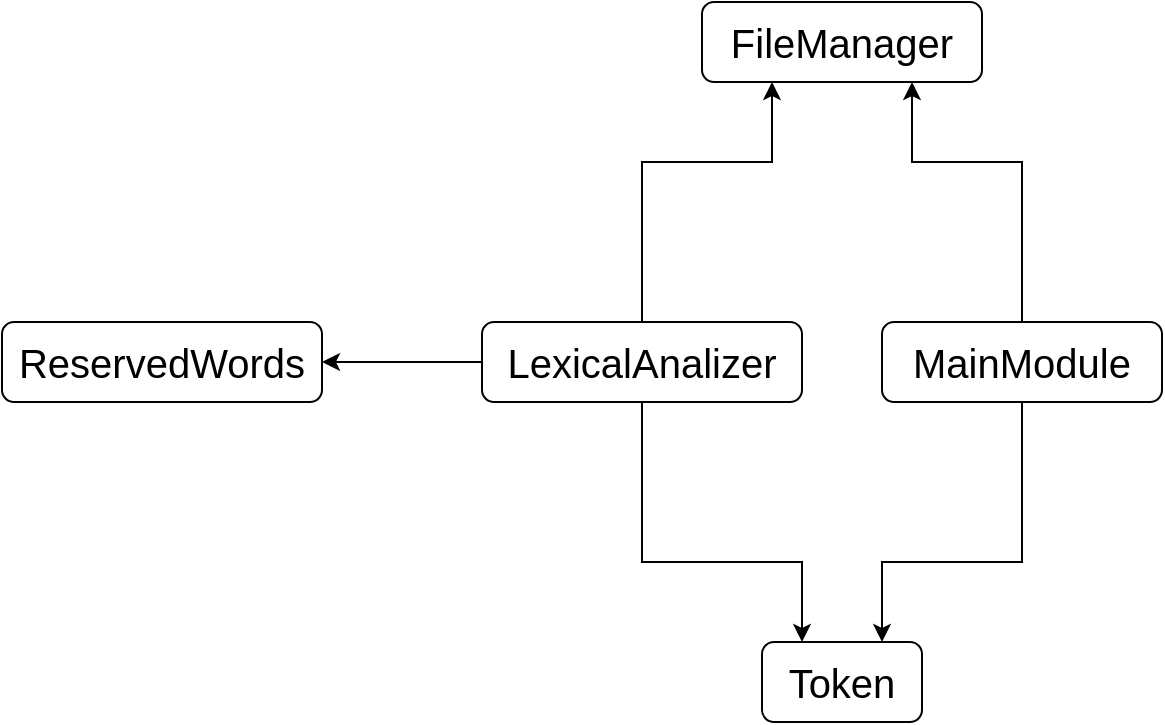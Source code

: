 <mxfile version="20.2.3" type="device"><diagram id="JPyv7Gp31r5-v8a4ra2v" name="Página-1"><mxGraphModel dx="1505" dy="931" grid="1" gridSize="10" guides="1" tooltips="1" connect="1" arrows="1" fold="1" page="1" pageScale="1" pageWidth="827" pageHeight="1169" math="0" shadow="0"><root><mxCell id="0"/><mxCell id="1" parent="0"/><mxCell id="K6XusGN2tXa1iuCb6UQw-1" value="FileManager" style="rounded=1;whiteSpace=wrap;html=1;fontSize=20;" vertex="1" parent="1"><mxGeometry x="430" y="440" width="140" height="40" as="geometry"/></mxCell><mxCell id="K6XusGN2tXa1iuCb6UQw-2" value="LexicalAnalizer" style="rounded=1;whiteSpace=wrap;html=1;fontSize=20;" vertex="1" parent="1"><mxGeometry x="320" y="600" width="160" height="40" as="geometry"/></mxCell><mxCell id="K6XusGN2tXa1iuCb6UQw-3" value="MainModule" style="rounded=1;whiteSpace=wrap;html=1;fontSize=20;" vertex="1" parent="1"><mxGeometry x="520" y="600" width="140" height="40" as="geometry"/></mxCell><mxCell id="K6XusGN2tXa1iuCb6UQw-4" value="ReservedWords" style="rounded=1;whiteSpace=wrap;html=1;fontSize=20;" vertex="1" parent="1"><mxGeometry x="80" y="600" width="160" height="40" as="geometry"/></mxCell><mxCell id="K6XusGN2tXa1iuCb6UQw-5" value="Token" style="rounded=1;whiteSpace=wrap;html=1;fontSize=20;" vertex="1" parent="1"><mxGeometry x="460" y="760" width="80" height="40" as="geometry"/></mxCell><mxCell id="K6XusGN2tXa1iuCb6UQw-6" value="" style="endArrow=classic;html=1;rounded=0;fontSize=20;entryX=0.75;entryY=0;entryDx=0;entryDy=0;exitX=0.5;exitY=1;exitDx=0;exitDy=0;" edge="1" parent="1" source="K6XusGN2tXa1iuCb6UQw-3" target="K6XusGN2tXa1iuCb6UQw-5"><mxGeometry width="50" height="50" relative="1" as="geometry"><mxPoint x="360" y="600" as="sourcePoint"/><mxPoint x="410" y="550" as="targetPoint"/><Array as="points"><mxPoint x="590" y="720"/><mxPoint x="520" y="720"/></Array></mxGeometry></mxCell><mxCell id="K6XusGN2tXa1iuCb6UQw-7" value="" style="endArrow=classic;html=1;rounded=0;fontSize=20;exitX=0.5;exitY=1;exitDx=0;exitDy=0;entryX=0.25;entryY=0;entryDx=0;entryDy=0;" edge="1" parent="1" source="K6XusGN2tXa1iuCb6UQw-2" target="K6XusGN2tXa1iuCb6UQw-5"><mxGeometry width="50" height="50" relative="1" as="geometry"><mxPoint x="360" y="600" as="sourcePoint"/><mxPoint x="410" y="550" as="targetPoint"/><Array as="points"><mxPoint x="400" y="720"/><mxPoint x="480" y="720"/></Array></mxGeometry></mxCell><mxCell id="K6XusGN2tXa1iuCb6UQw-8" value="" style="endArrow=classic;html=1;rounded=0;fontSize=20;entryX=0.25;entryY=1;entryDx=0;entryDy=0;exitX=0.5;exitY=0;exitDx=0;exitDy=0;" edge="1" parent="1" source="K6XusGN2tXa1iuCb6UQw-2" target="K6XusGN2tXa1iuCb6UQw-1"><mxGeometry width="50" height="50" relative="1" as="geometry"><mxPoint x="360" y="600" as="sourcePoint"/><mxPoint x="410" y="550" as="targetPoint"/><Array as="points"><mxPoint x="400" y="520"/><mxPoint x="465" y="520"/></Array></mxGeometry></mxCell><mxCell id="K6XusGN2tXa1iuCb6UQw-9" value="" style="endArrow=classic;html=1;rounded=0;fontSize=20;entryX=0.75;entryY=1;entryDx=0;entryDy=0;exitX=0.5;exitY=0;exitDx=0;exitDy=0;" edge="1" parent="1" source="K6XusGN2tXa1iuCb6UQw-3" target="K6XusGN2tXa1iuCb6UQw-1"><mxGeometry width="50" height="50" relative="1" as="geometry"><mxPoint x="360" y="600" as="sourcePoint"/><mxPoint x="410" y="550" as="targetPoint"/><Array as="points"><mxPoint x="590" y="520"/><mxPoint x="535" y="520"/></Array></mxGeometry></mxCell><mxCell id="K6XusGN2tXa1iuCb6UQw-10" value="" style="endArrow=classic;html=1;rounded=0;fontSize=20;entryX=1;entryY=0.5;entryDx=0;entryDy=0;exitX=0;exitY=0.5;exitDx=0;exitDy=0;" edge="1" parent="1" source="K6XusGN2tXa1iuCb6UQw-2" target="K6XusGN2tXa1iuCb6UQw-4"><mxGeometry width="50" height="50" relative="1" as="geometry"><mxPoint x="360" y="600" as="sourcePoint"/><mxPoint x="410" y="550" as="targetPoint"/></mxGeometry></mxCell></root></mxGraphModel></diagram></mxfile>